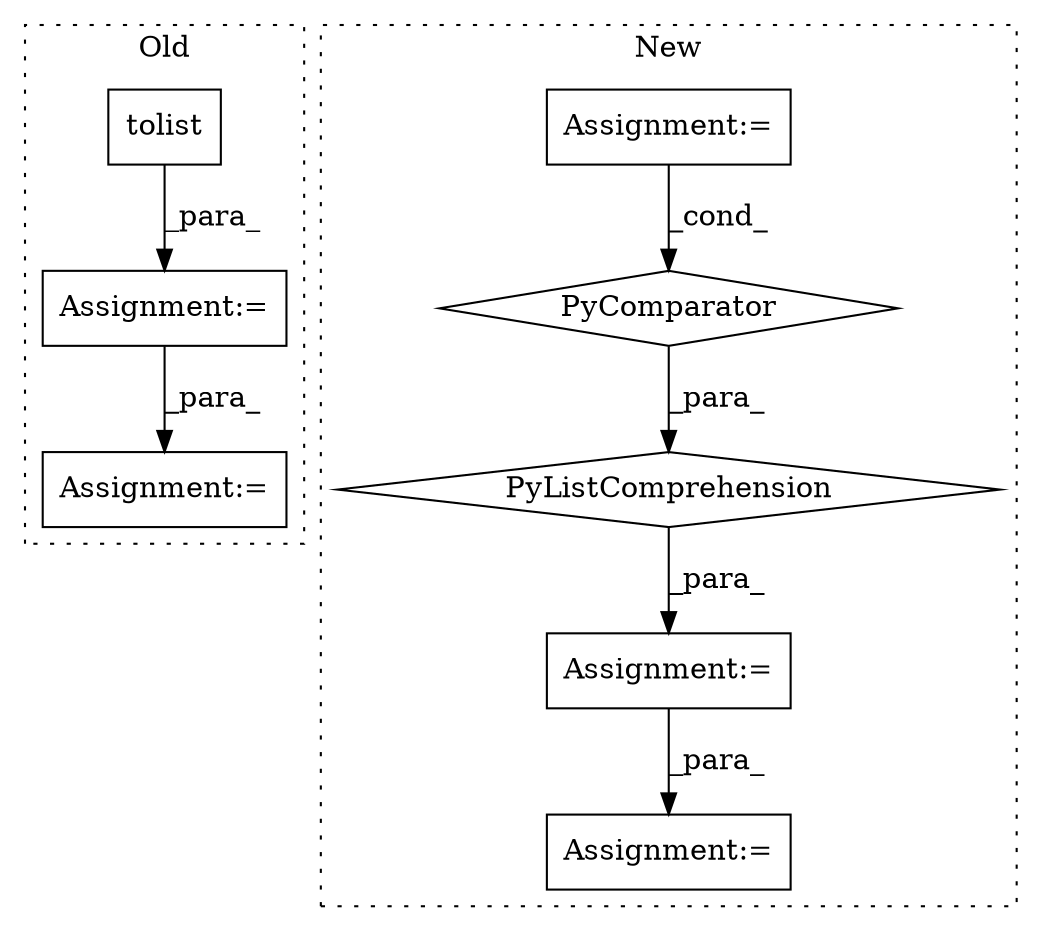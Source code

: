 digraph G {
subgraph cluster0 {
1 [label="tolist" a="32" s="2592" l="8" shape="box"];
6 [label="Assignment:=" a="7" s="2574" l="1" shape="box"];
8 [label="Assignment:=" a="7" s="2613" l="1" shape="box"];
label = "Old";
style="dotted";
}
subgraph cluster1 {
2 [label="PyComparator" a="113" s="2090" l="49" shape="diamond"];
3 [label="Assignment:=" a="7" s="2090" l="49" shape="box"];
4 [label="PyListComprehension" a="109" s="1972" l="175" shape="diamond"];
5 [label="Assignment:=" a="7" s="2161" l="1" shape="box"];
7 [label="Assignment:=" a="7" s="2235" l="1" shape="box"];
label = "New";
style="dotted";
}
1 -> 6 [label="_para_"];
2 -> 4 [label="_para_"];
3 -> 2 [label="_cond_"];
4 -> 5 [label="_para_"];
5 -> 7 [label="_para_"];
6 -> 8 [label="_para_"];
}